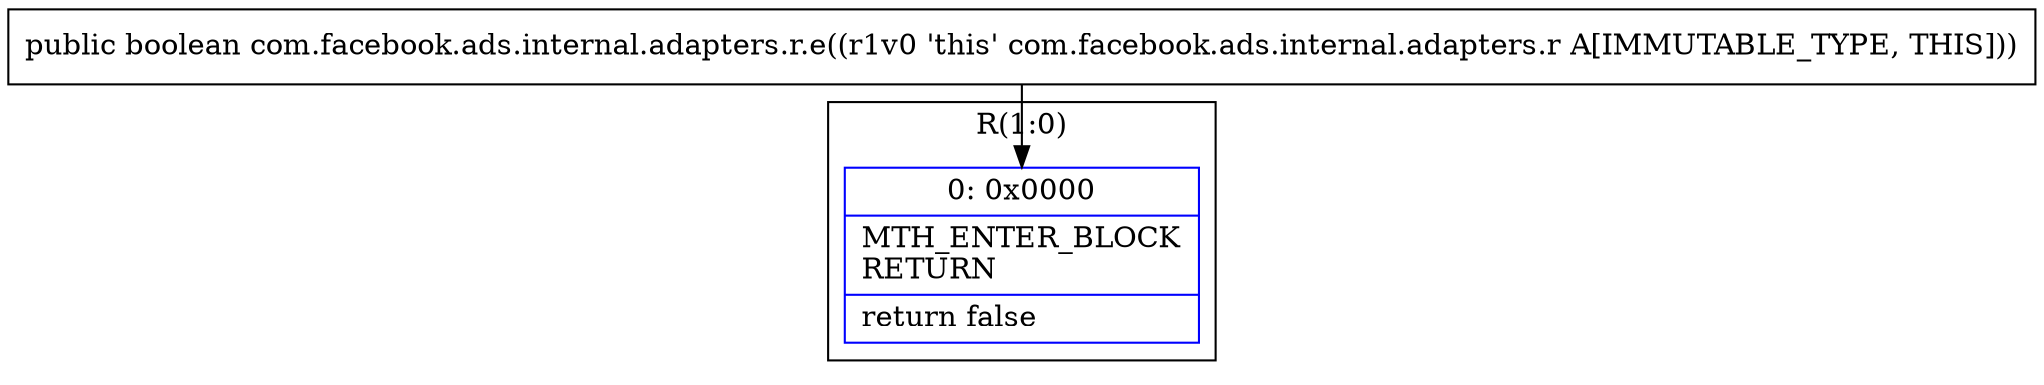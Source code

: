 digraph "CFG forcom.facebook.ads.internal.adapters.r.e()Z" {
subgraph cluster_Region_548442878 {
label = "R(1:0)";
node [shape=record,color=blue];
Node_0 [shape=record,label="{0\:\ 0x0000|MTH_ENTER_BLOCK\lRETURN\l|return false\l}"];
}
MethodNode[shape=record,label="{public boolean com.facebook.ads.internal.adapters.r.e((r1v0 'this' com.facebook.ads.internal.adapters.r A[IMMUTABLE_TYPE, THIS])) }"];
MethodNode -> Node_0;
}

